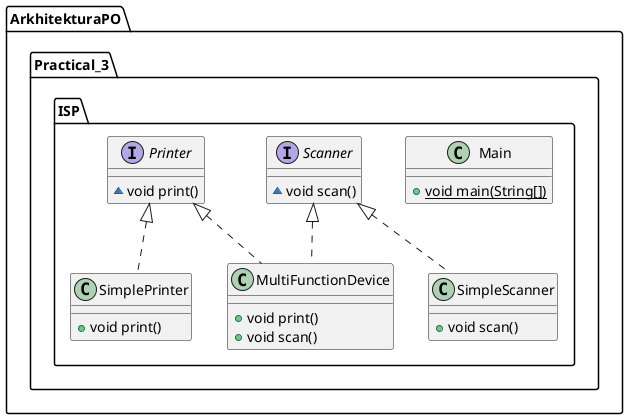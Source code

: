 @startuml
class ArkhitekturaPO.Practical_3.ISP.Main {
+ {static} void main(String[])
}
class ArkhitekturaPO.Practical_3.ISP.MultiFunctionDevice {
+ void print()
+ void scan()
}
interface ArkhitekturaPO.Practical_3.ISP.Scanner {
~ void scan()
}
class ArkhitekturaPO.Practical_3.ISP.SimplePrinter {
+ void print()
}
class ArkhitekturaPO.Practical_3.ISP.SimpleScanner {
+ void scan()
}
interface ArkhitekturaPO.Practical_3.ISP.Printer {
~ void print()
}


ArkhitekturaPO.Practical_3.ISP.Printer <|.. ArkhitekturaPO.Practical_3.ISP.MultiFunctionDevice
ArkhitekturaPO.Practical_3.ISP.Scanner <|.. ArkhitekturaPO.Practical_3.ISP.MultiFunctionDevice
ArkhitekturaPO.Practical_3.ISP.Printer <|.. ArkhitekturaPO.Practical_3.ISP.SimplePrinter
ArkhitekturaPO.Practical_3.ISP.Scanner <|.. ArkhitekturaPO.Practical_3.ISP.SimpleScanner
@enduml